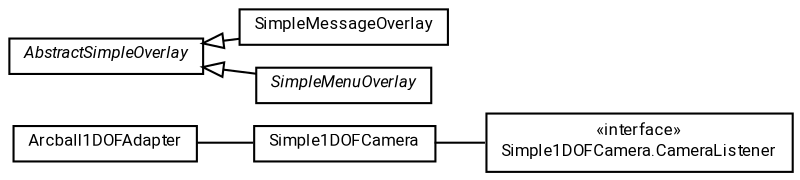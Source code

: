 #!/usr/local/bin/dot
#
# Class diagram 
# Generated by UMLGraph version R5_7_2-60-g0e99a6 (http://www.spinellis.gr/umlgraph/)
#

digraph G {
	graph [fontnames="svg"]
	edge [fontname="Roboto",fontsize=7,labelfontname="Roboto",labelfontsize=7,color="black"];
	node [fontname="Roboto",fontcolor="black",fontsize=8,shape=plaintext,margin=0,width=0,height=0];
	nodesep=0.15;
	ranksep=0.25;
	rankdir=LR;
	// de.lmu.ifi.dbs.elki.visualization.parallel3d.util.Arcball1DOFAdapter
	c99294 [label=<<table title="de.lmu.ifi.dbs.elki.visualization.parallel3d.util.Arcball1DOFAdapter" border="0" cellborder="1" cellspacing="0" cellpadding="2" href="Arcball1DOFAdapter.html" target="_parent">
		<tr><td><table border="0" cellspacing="0" cellpadding="1">
		<tr><td align="center" balign="center"> <font face="Roboto">Arcball1DOFAdapter</font> </td></tr>
		</table></td></tr>
		</table>>, URL="Arcball1DOFAdapter.html"];
	// de.lmu.ifi.dbs.elki.visualization.parallel3d.util.SimpleMessageOverlay
	c99295 [label=<<table title="de.lmu.ifi.dbs.elki.visualization.parallel3d.util.SimpleMessageOverlay" border="0" cellborder="1" cellspacing="0" cellpadding="2" href="SimpleMessageOverlay.html" target="_parent">
		<tr><td><table border="0" cellspacing="0" cellpadding="1">
		<tr><td align="center" balign="center"> <font face="Roboto">SimpleMessageOverlay</font> </td></tr>
		</table></td></tr>
		</table>>, URL="SimpleMessageOverlay.html"];
	// de.lmu.ifi.dbs.elki.visualization.parallel3d.util.AbstractSimpleOverlay
	c99296 [label=<<table title="de.lmu.ifi.dbs.elki.visualization.parallel3d.util.AbstractSimpleOverlay" border="0" cellborder="1" cellspacing="0" cellpadding="2" href="AbstractSimpleOverlay.html" target="_parent">
		<tr><td><table border="0" cellspacing="0" cellpadding="1">
		<tr><td align="center" balign="center"> <font face="Roboto"><i>AbstractSimpleOverlay</i></font> </td></tr>
		</table></td></tr>
		</table>>, URL="AbstractSimpleOverlay.html"];
	// de.lmu.ifi.dbs.elki.visualization.parallel3d.util.Simple1DOFCamera
	c99297 [label=<<table title="de.lmu.ifi.dbs.elki.visualization.parallel3d.util.Simple1DOFCamera" border="0" cellborder="1" cellspacing="0" cellpadding="2" href="Simple1DOFCamera.html" target="_parent">
		<tr><td><table border="0" cellspacing="0" cellpadding="1">
		<tr><td align="center" balign="center"> <font face="Roboto">Simple1DOFCamera</font> </td></tr>
		</table></td></tr>
		</table>>, URL="Simple1DOFCamera.html"];
	// de.lmu.ifi.dbs.elki.visualization.parallel3d.util.Simple1DOFCamera.CameraListener
	c99298 [label=<<table title="de.lmu.ifi.dbs.elki.visualization.parallel3d.util.Simple1DOFCamera.CameraListener" border="0" cellborder="1" cellspacing="0" cellpadding="2" href="Simple1DOFCamera.CameraListener.html" target="_parent">
		<tr><td><table border="0" cellspacing="0" cellpadding="1">
		<tr><td align="center" balign="center"> &#171;interface&#187; </td></tr>
		<tr><td align="center" balign="center"> <font face="Roboto">Simple1DOFCamera.CameraListener</font> </td></tr>
		</table></td></tr>
		</table>>, URL="Simple1DOFCamera.CameraListener.html"];
	// de.lmu.ifi.dbs.elki.visualization.parallel3d.util.SimpleMenuOverlay
	c99299 [label=<<table title="de.lmu.ifi.dbs.elki.visualization.parallel3d.util.SimpleMenuOverlay" border="0" cellborder="1" cellspacing="0" cellpadding="2" href="SimpleMenuOverlay.html" target="_parent">
		<tr><td><table border="0" cellspacing="0" cellpadding="1">
		<tr><td align="center" balign="center"> <font face="Roboto"><i>SimpleMenuOverlay</i></font> </td></tr>
		</table></td></tr>
		</table>>, URL="SimpleMenuOverlay.html"];
	// de.lmu.ifi.dbs.elki.visualization.parallel3d.util.Arcball1DOFAdapter assoc de.lmu.ifi.dbs.elki.visualization.parallel3d.util.Simple1DOFCamera
	c99294 -> c99297 [arrowhead=none,weight=2];
	// de.lmu.ifi.dbs.elki.visualization.parallel3d.util.SimpleMessageOverlay extends de.lmu.ifi.dbs.elki.visualization.parallel3d.util.AbstractSimpleOverlay
	c99296 -> c99295 [arrowtail=empty,dir=back,weight=10];
	// de.lmu.ifi.dbs.elki.visualization.parallel3d.util.Simple1DOFCamera assoc de.lmu.ifi.dbs.elki.visualization.parallel3d.util.Simple1DOFCamera.CameraListener
	c99297 -> c99298 [arrowhead=none,weight=2];
	// de.lmu.ifi.dbs.elki.visualization.parallel3d.util.SimpleMenuOverlay extends de.lmu.ifi.dbs.elki.visualization.parallel3d.util.AbstractSimpleOverlay
	c99296 -> c99299 [arrowtail=empty,dir=back,weight=10];
}

